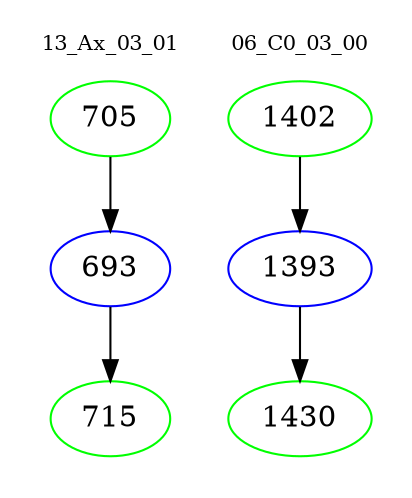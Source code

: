 digraph{
subgraph cluster_0 {
color = white
label = "13_Ax_03_01";
fontsize=10;
T0_705 [label="705", color="green"]
T0_705 -> T0_693 [color="black"]
T0_693 [label="693", color="blue"]
T0_693 -> T0_715 [color="black"]
T0_715 [label="715", color="green"]
}
subgraph cluster_1 {
color = white
label = "06_C0_03_00";
fontsize=10;
T1_1402 [label="1402", color="green"]
T1_1402 -> T1_1393 [color="black"]
T1_1393 [label="1393", color="blue"]
T1_1393 -> T1_1430 [color="black"]
T1_1430 [label="1430", color="green"]
}
}
